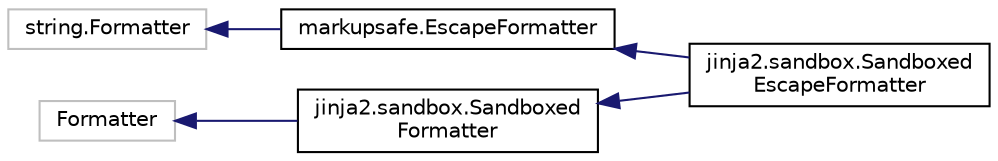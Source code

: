 digraph "Graphical Class Hierarchy"
{
 // LATEX_PDF_SIZE
  edge [fontname="Helvetica",fontsize="10",labelfontname="Helvetica",labelfontsize="10"];
  node [fontname="Helvetica",fontsize="10",shape=record];
  rankdir="LR";
  Node919 [label="string.Formatter",height=0.2,width=0.4,color="grey75", fillcolor="white", style="filled",tooltip=" "];
  Node919 -> Node0 [dir="back",color="midnightblue",fontsize="10",style="solid",fontname="Helvetica"];
  Node0 [label="markupsafe.EscapeFormatter",height=0.2,width=0.4,color="black", fillcolor="white", style="filled",URL="$classmarkupsafe_1_1EscapeFormatter.html",tooltip=" "];
  Node0 -> Node1 [dir="back",color="midnightblue",fontsize="10",style="solid",fontname="Helvetica"];
  Node1 [label="jinja2.sandbox.Sandboxed\lEscapeFormatter",height=0.2,width=0.4,color="black", fillcolor="white", style="filled",URL="$classjinja2_1_1sandbox_1_1SandboxedEscapeFormatter.html",tooltip=" "];
  Node3489 [label="Formatter",height=0.2,width=0.4,color="grey75", fillcolor="white", style="filled",tooltip=" "];
  Node3489 -> Node3490 [dir="back",color="midnightblue",fontsize="10",style="solid",fontname="Helvetica"];
  Node3490 [label="jinja2.sandbox.Sandboxed\lFormatter",height=0.2,width=0.4,color="black", fillcolor="white", style="filled",URL="$classjinja2_1_1sandbox_1_1SandboxedFormatter.html",tooltip=" "];
  Node3490 -> Node1 [dir="back",color="midnightblue",fontsize="10",style="solid",fontname="Helvetica"];
}
